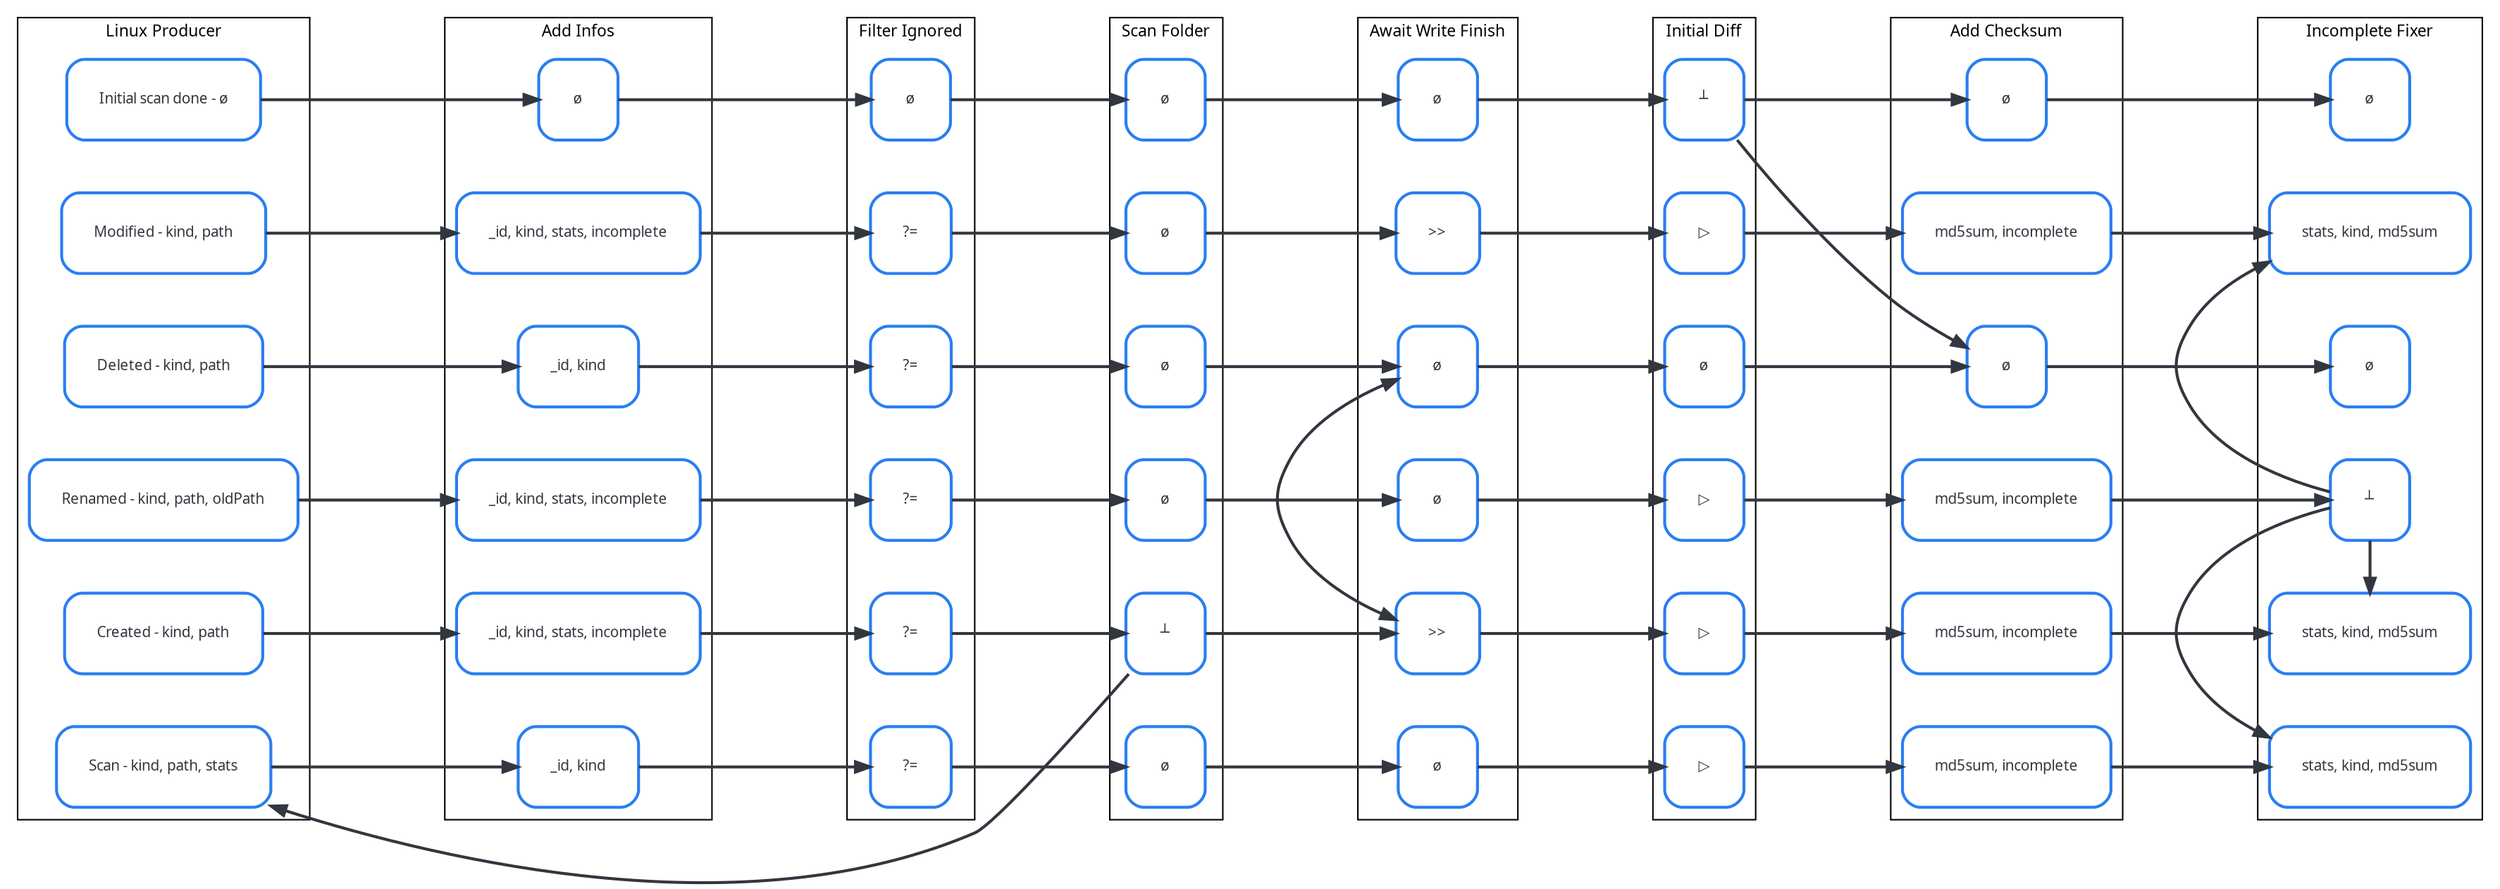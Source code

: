 digraph linux {
	graph [fontname="Fira Code", fontsize=11, rankdir="LR", splines=true]
	node [fontname="Fira Code", fontsize=10, color="#297EF2", fontcolor="#32363F", shape="box", style="bold,rounded", margin=0.3]
	edge [color="#32363F", style="bold"]
	ranksep = 1.5
	nodesep = 0.5

	subgraph cluster_lp {
		label = "Linux Producer"
		lp_c [label="Created - kind, path"]
		lp_m [label="Modified - kind, path"]
		lp_r [label="Renamed - kind, path, oldPath"]
		lp_d [label="Deleted - kind, path"]
		lp_s [label="Scan - kind, path, stats"]
		lp_i [label="Initial scan done - ø"]
	}

	subgraph cluster_ai {
		label = "Add Infos"
		ai_c [label="_id, kind, stats, incomplete"]
		ai_m [label="_id, kind, stats, incomplete"]
		ai_r [label="_id, kind, stats, incomplete"]
		ai_d [label="_id, kind"]
		ai_s [label="_id, kind"]
		ai_i [label="ø"]
	}

	subgraph cluster_fi {
		label = "Filter Ignored"
		fi_c [label="?="]
		fi_m [label="?="]
		fi_r [label="?="]
		fi_d [label="?="]
		fi_s [label="?="]
		fi_i [label="ø"]
	}

	subgraph cluster_sf {
		label = "Scan Folder"
		sf_c [label="┴"]
		sf_m [label="ø"]
		sf_r [label="ø"]
		sf_d [label="ø"]
		sf_s [label="ø"]
		sf_i [label="ø"]
	}

	subgraph cluster_awf {
		label = "Await Write Finish"
		{ rank=same; awf_c awf_d }
		awf_c [label=">>"]
		awf_m [label=">>"]
		awf_r [label="ø"]
		awf_d [label="ø"]
		awf_s [label="ø"]
		awf_i [label="ø"]
	}

	subgraph cluster_id {
		label = "Initial Diff"
		id_c [label="▷"]
		id_m [label="▷"]
		id_r [label="▷"]
		id_d [label="ø"]
		id_s [label="▷"]
		id_i [label="┴"]
	}

	subgraph cluster_ac {
		label = "Add Checksum"
		ac_c [label="md5sum, incomplete"]
		ac_m [label="md5sum, incomplete"]
		ac_r [label="md5sum, incomplete"]
		ac_d [label="ø"]
		ac_s [label="md5sum, incomplete"]
		ac_i [label="ø"]
	}

	subgraph cluster_if {
		label = "Incomplete Fixer"
		{ rank=same; if_r if_c if_m if_s }
		if_c [label="stats, kind, md5sum"]
		if_m [label="stats, kind, md5sum"]
		if_r [label="┴"]
		if_d [label="ø"]
		if_s [label="stats, kind, md5sum"]
		if_i [label="ø"]
	}

	lp_c -> ai_c -> fi_c -> sf_c -> awf_c -> id_c -> ac_c -> if_c
	lp_m -> ai_m -> fi_m -> sf_m -> awf_m -> id_m -> ac_m -> if_m
	lp_r -> ai_r -> fi_r -> sf_r -> awf_r -> id_r -> ac_r -> if_r
	lp_d -> ai_d -> fi_d -> sf_d -> awf_d -> id_d -> ac_d -> if_d
	lp_s -> ai_s -> fi_s -> sf_s -> awf_s -> id_s -> ac_s -> if_s
	lp_i -> ai_i -> fi_i -> sf_i -> awf_i -> id_i -> ac_i -> if_i

	sf_c -> lp_s
	awf_c -> awf_d [dir="both"]
	id_i -> ac_d
	if_r -> { if_c if_m if_s }
}
